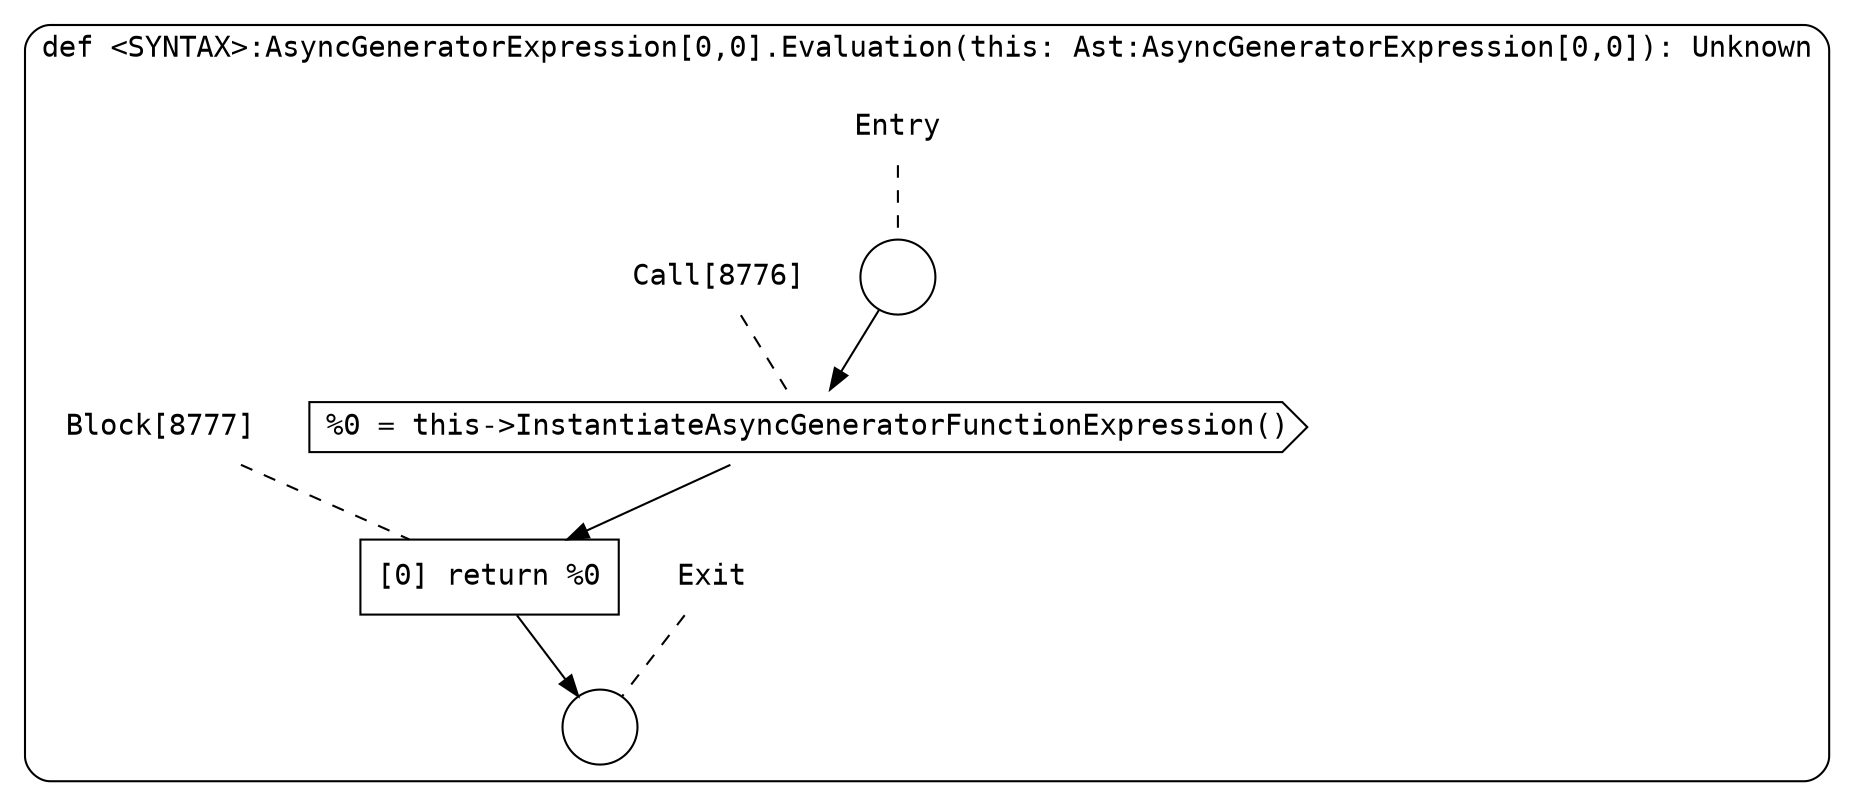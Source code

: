 digraph {
  graph [fontname = "Consolas"]
  node [fontname = "Consolas"]
  edge [fontname = "Consolas"]
  subgraph cluster1615 {
    label = "def <SYNTAX>:AsyncGeneratorExpression[0,0].Evaluation(this: Ast:AsyncGeneratorExpression[0,0]): Unknown"
    style = rounded
    cluster1615_entry_name [shape=none, label=<<font color="black">Entry</font>>]
    cluster1615_entry_name -> cluster1615_entry [arrowhead=none, color="black", style=dashed]
    cluster1615_entry [shape=circle label=" " color="black" fillcolor="white" style=filled]
    cluster1615_entry -> node8776 [color="black"]
    cluster1615_exit_name [shape=none, label=<<font color="black">Exit</font>>]
    cluster1615_exit_name -> cluster1615_exit [arrowhead=none, color="black", style=dashed]
    cluster1615_exit [shape=circle label=" " color="black" fillcolor="white" style=filled]
    node8776_name [shape=none, label=<<font color="black">Call[8776]</font>>]
    node8776_name -> node8776 [arrowhead=none, color="black", style=dashed]
    node8776 [shape=cds, label=<<font color="black">%0 = this-&gt;InstantiateAsyncGeneratorFunctionExpression()</font>> color="black" fillcolor="white", style=filled]
    node8776 -> node8777 [color="black"]
    node8777_name [shape=none, label=<<font color="black">Block[8777]</font>>]
    node8777_name -> node8777 [arrowhead=none, color="black", style=dashed]
    node8777 [shape=box, label=<<font color="black">[0] return %0<BR ALIGN="LEFT"/></font>> color="black" fillcolor="white", style=filled]
    node8777 -> cluster1615_exit [color="black"]
  }
}